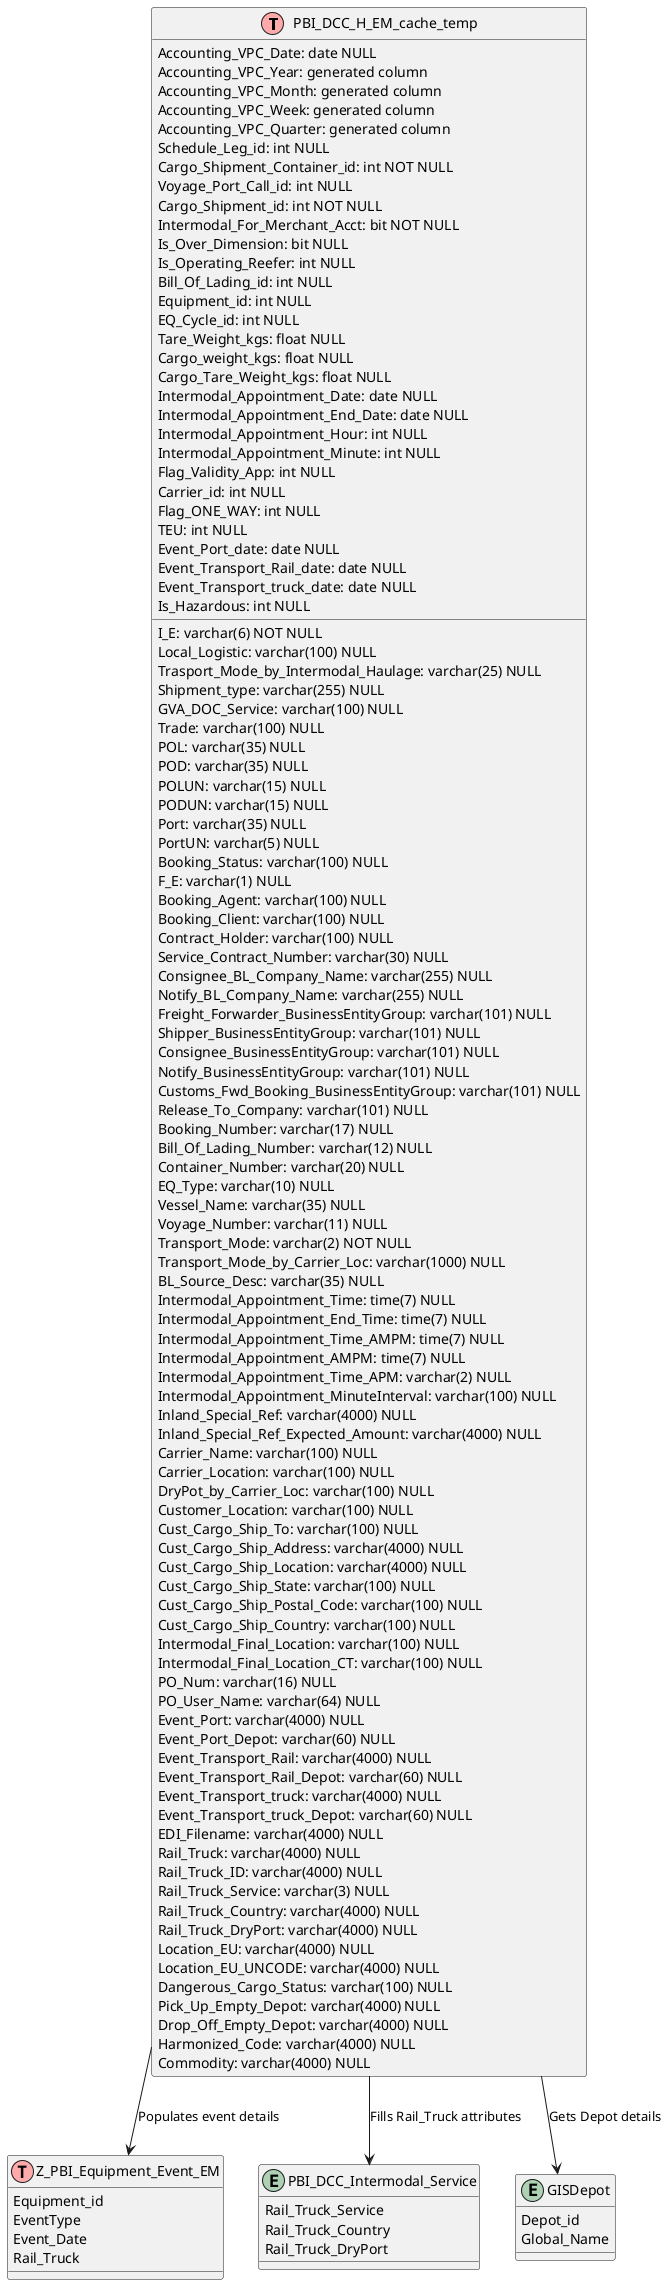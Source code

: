 @startuml
!define Table(name) class name << (T,#FFAAAA) >>

Table(PBI_DCC_H_EM_cache_temp) {
  I_E: varchar(6) NOT NULL
  Accounting_VPC_Date: date NULL
  Accounting_VPC_Year: generated column
  Accounting_VPC_Month: generated column
  Accounting_VPC_Week: generated column
  Accounting_VPC_Quarter: generated column
  Local_Logistic: varchar(100) NULL
  Trasport_Mode_by_Intermodal_Haulage: varchar(25) NULL
  Schedule_Leg_id: int NULL
  Cargo_Shipment_Container_id: int NOT NULL
  Voyage_Port_Call_id: int NULL
  Cargo_Shipment_id: int NOT NULL
  Intermodal_For_Merchant_Acct: bit NOT NULL
  Shipment_type: varchar(255) NULL
  GVA_DOC_Service: varchar(100) NULL
  Trade: varchar(100) NULL
  POL: varchar(35) NULL
  POD: varchar(35) NULL
  POLUN: varchar(15) NULL
  PODUN: varchar(15) NULL
  Port: varchar(35) NULL
  PortUN: varchar(5) NULL
  Booking_Status: varchar(100) NULL
  F_E: varchar(1) NULL
  Is_Over_Dimension: bit NULL
  Is_Operating_Reefer: int NULL
  Booking_Agent: varchar(100) NULL
  Booking_Client: varchar(100) NULL
  Contract_Holder: varchar(100) NULL
  Service_Contract_Number: varchar(30) NULL
  Consignee_BL_Company_Name: varchar(255) NULL
  Notify_BL_Company_Name: varchar(255) NULL
  Freight_Forwarder_BusinessEntityGroup: varchar(101) NULL
  Shipper_BusinessEntityGroup: varchar(101) NULL
  Consignee_BusinessEntityGroup: varchar(101) NULL
  Notify_BusinessEntityGroup: varchar(101) NULL
  Customs_Fwd_Booking_BusinessEntityGroup: varchar(101) NULL
  Release_To_Company: varchar(101) NULL
  Booking_Number: varchar(17) NULL
  Bill_Of_Lading_id: int NULL
  Bill_Of_Lading_Number: varchar(12) NULL
  Equipment_id: int NULL
  Container_Number: varchar(20) NULL
  EQ_Type: varchar(10) NULL
  EQ_Cycle_id: int NULL
  Vessel_Name: varchar(35) NULL
  Voyage_Number: varchar(11) NULL
  Transport_Mode: varchar(2) NOT NULL
  Transport_Mode_by_Carrier_Loc: varchar(1000) NULL
  BL_Source_Desc: varchar(35) NULL
  Tare_Weight_kgs: float NULL
  Cargo_weight_kgs: float NULL
  Cargo_Tare_Weight_kgs: float NULL
  Intermodal_Appointment_Date: date NULL
  Intermodal_Appointment_Time: time(7) NULL
  Intermodal_Appointment_End_Date: date NULL
  Intermodal_Appointment_End_Time: time(7) NULL
  Intermodal_Appointment_Time_AMPM: time(7) NULL
  Intermodal_Appointment_AMPM: time(7) NULL
  Intermodal_Appointment_Time_APM: varchar(2) NULL
  Intermodal_Appointment_Hour: int NULL
  Intermodal_Appointment_Minute: int NULL
  Intermodal_Appointment_MinuteInterval: varchar(100) NULL
  Inland_Special_Ref: varchar(4000) NULL
  Inland_Special_Ref_Expected_Amount: varchar(4000) NULL
  Flag_Validity_App: int NULL
  Carrier_Name: varchar(100) NULL
  Carrier_id: int NULL
  Carrier_Location: varchar(100) NULL
  DryPot_by_Carrier_Loc: varchar(100) NULL
  Customer_Location: varchar(100) NULL
  Cust_Cargo_Ship_To: varchar(100) NULL
  Cust_Cargo_Ship_Address: varchar(4000) NULL
  Cust_Cargo_Ship_Location: varchar(4000) NULL
  Cust_Cargo_Ship_State: varchar(100) NULL
  Cust_Cargo_Ship_Postal_Code: varchar(100) NULL
  Cust_Cargo_Ship_Country: varchar(100) NULL
  Intermodal_Final_Location: varchar(100) NULL
  Intermodal_Final_Location_CT: varchar(100) NULL
  PO_Num: varchar(16) NULL
  PO_User_Name: varchar(64) NULL
  Flag_ONE_WAY: int NULL
  TEU: int NULL
  Event_Port: varchar(4000) NULL
  Event_Port_date: date NULL
  Event_Port_Depot: varchar(60) NULL
  Event_Transport_Rail: varchar(4000) NULL
  Event_Transport_Rail_date: date NULL
  Event_Transport_Rail_Depot: varchar(60) NULL
  Event_Transport_truck: varchar(4000) NULL
  Event_Transport_truck_date: date NULL
  Event_Transport_truck_Depot: varchar(60) NULL
  EDI_Filename: varchar(4000) NULL
  Rail_Truck: varchar(4000) NULL
  Rail_Truck_ID: varchar(4000) NULL
  Rail_Truck_Service: varchar(3) NULL
  Rail_Truck_Country: varchar(4000) NULL
  Rail_Truck_DryPort: varchar(4000) NULL
  Location_EU: varchar(4000) NULL
  Location_EU_UNCODE: varchar(4000) NULL
  Dangerous_Cargo_Status: varchar(100) NULL
  Is_Hazardous: int NULL
  Pick_Up_Empty_Depot: varchar(4000) NULL
  Drop_Off_Empty_Depot: varchar(4000) NULL
  Harmonized_Code: varchar(4000) NULL
  Commodity: varchar(4000) NULL
}

Table(Z_PBI_Equipment_Event_EM) {
  Equipment_id
  EventType
  Event_Date
  Rail_Truck
}

entity PBI_DCC_Intermodal_Service {
  Rail_Truck_Service
  Rail_Truck_Country
  Rail_Truck_DryPort
}

entity GISDepot {
  Depot_id
  Global_Name
}

PBI_DCC_H_EM_cache_temp --> Z_PBI_Equipment_Event_EM : Populates event details
PBI_DCC_H_EM_cache_temp --> PBI_DCC_Intermodal_Service : Fills Rail_Truck attributes
PBI_DCC_H_EM_cache_temp --> GISDepot : Gets Depot details

@enduml
